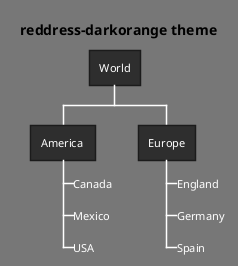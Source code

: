 ' Do not edit
' Theme Gallery
' autogenerated by script
'
@startwbs
!theme reddress-darkorange
title reddress-darkorange theme
* World
** America 
***_ Canada 
***_ Mexico
***_ USA
** Europe
***_  England
***_  Germany
***_  Spain
@endwbs
